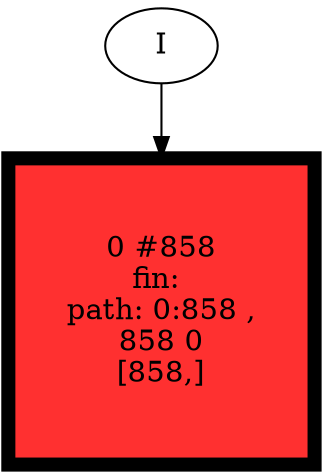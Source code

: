 // produced with flexfringe // 
digraph DFA {
	0 [label="root" shape=box];
		I -> 0;
	0 [ label="0 #858
fin: 
 path: 0:858 , 
858 0
[858,]" , style=filled, fillcolor="firebrick1", width=2.04844, height=2.04844, penwidth=6.75577];
}
